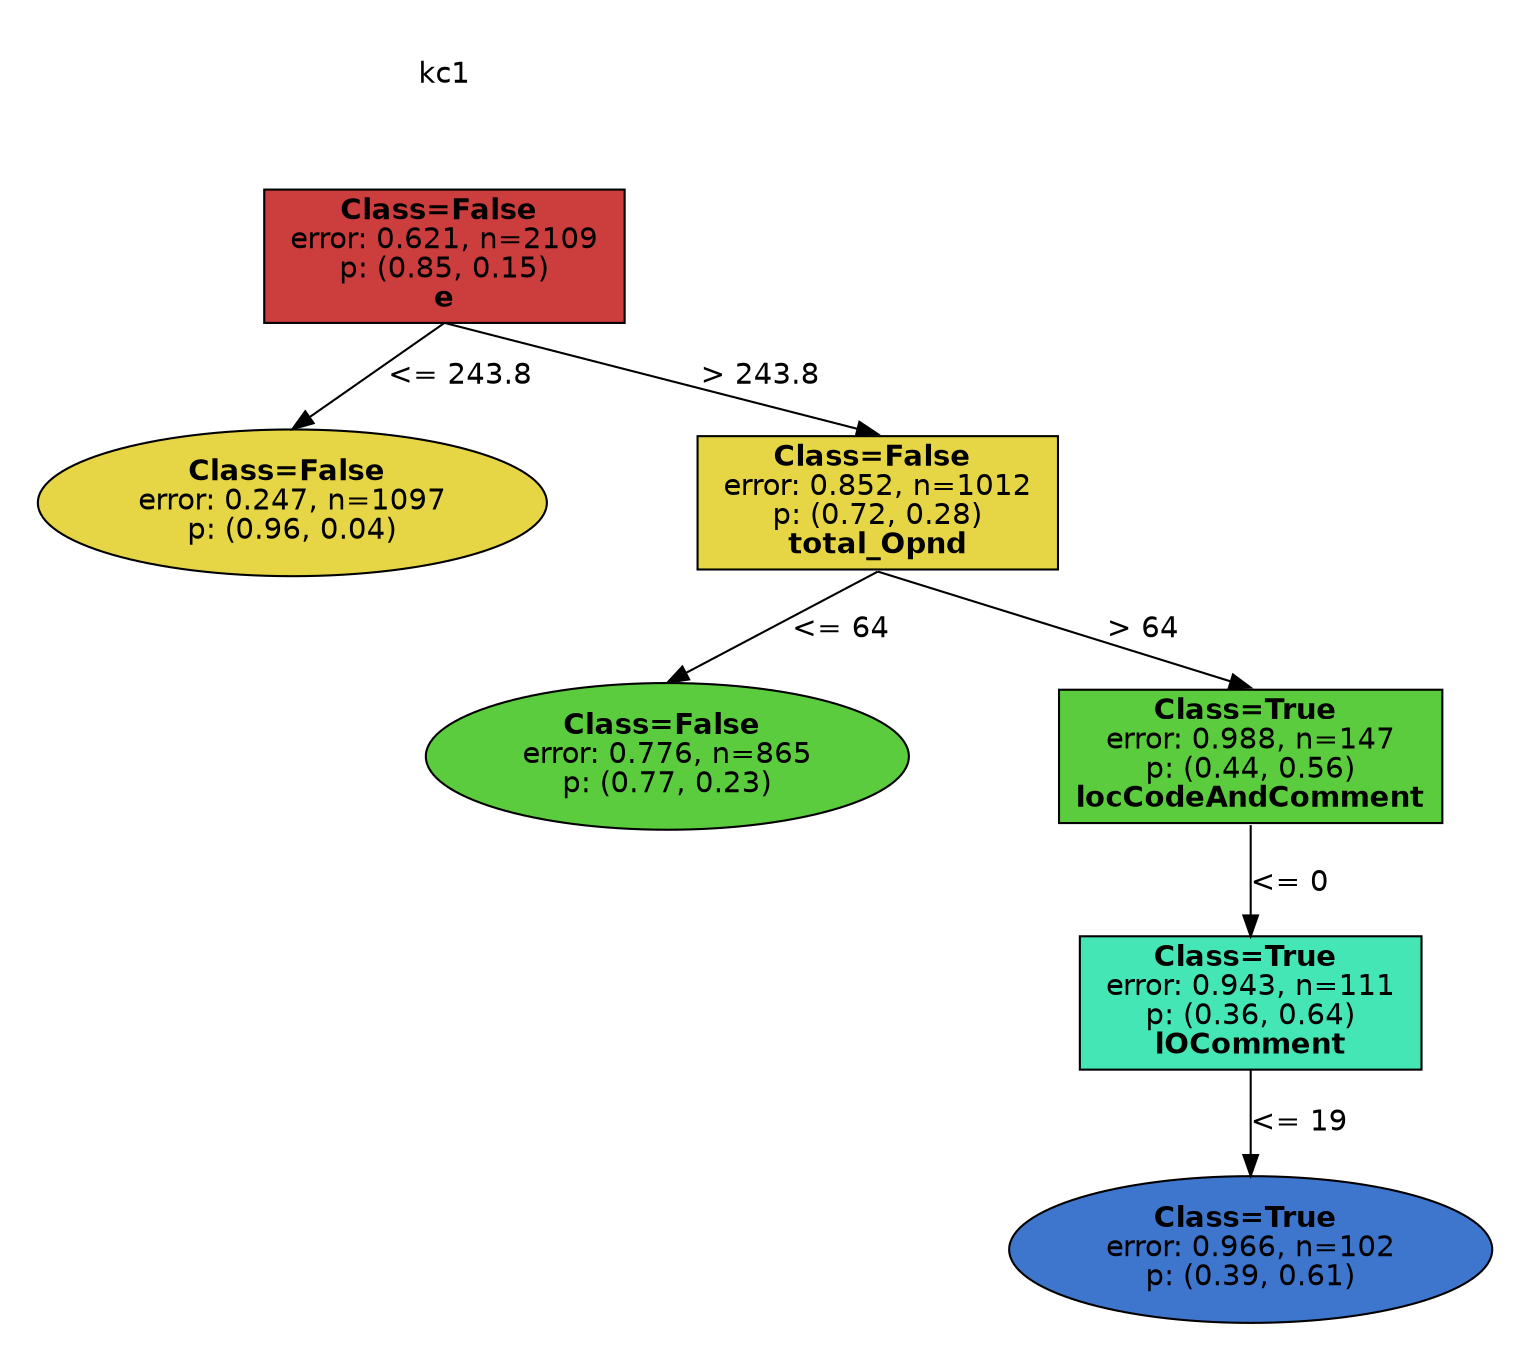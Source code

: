 digraph Tree {
splines=false;
graph [pad=".25", ranksep="0.5", nodesep="1"];
node [shape=rect, style="filled", color="black", fontname="helvetica",fillcolor="white"] ;
edge [fontname="helvetica"] ;
0 [label="kc1", shape=plaintext];
0:s -> 1:n [style=invis];   
1 [label=<<b> Class=False </b> <br/> error: 0.621, n=2109 <br/> p: (0.85, 0.15) <br/><b>e</b>>, fillcolor="0.000 0.7 0.800", shape="rect"];
2 [label=<<b> Class=False </b> <br/> error: 0.247, n=1097 <br/> p: (0.96, 0.04) >, fillcolor="0.150 0.7 0.900", shape="oval"];
1:s -> 2:n [label="<= 243.8"] ;
3 [label=<<b> Class=False </b> <br/> error: 0.852, n=1012 <br/> p: (0.72, 0.28) <br/><b>total_Opnd</b>>, fillcolor="0.150 0.7 0.900", shape="rect"];
1:s -> 3:n [label="> 243.8"] ;
4 [label=<<b> Class=False </b> <br/> error: 0.776, n=865 <br/> p: (0.77, 0.23) >, fillcolor="0.300 0.7 0.800", shape="oval"];
3:s -> 4:n [label="<= 64"] ;
5 [label=<<b> Class=True </b> <br/> error: 0.988, n=147 <br/> p: (0.44, 0.56) <br/><b>locCodeAndComment</b>>, fillcolor="0.300 0.7 0.800", shape="rect"];
3:s -> 5:n [label="> 64"] ;
6 [label=<<b> Class=True </b> <br/> error: 0.943, n=111 <br/> p: (0.36, 0.64) <br/><b>lOComment</b>>, fillcolor="0.450 0.7 0.900", shape="rect"];
5:s -> 6:n [label="<= 0"] ;
7 [label=<<b> Class=True </b> <br/> error: 0.966, n=102 <br/> p: (0.39, 0.61) >, fillcolor="0.600 0.7 0.800", shape="oval"];
6:s -> 7:n [label="<= 19"] ;

}
